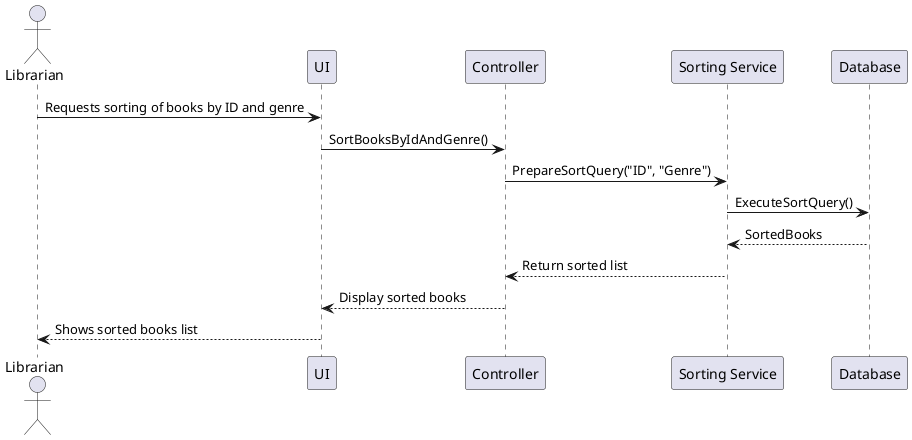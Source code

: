 @startuml
actor Librarian as librarian
participant "UI" as ui
participant "Controller" as controller
participant "Sorting Service" as sortingService
participant "Database" as database

librarian -> ui : Requests sorting of books by ID and genre
ui -> controller : SortBooksByIdAndGenre()
controller -> sortingService : PrepareSortQuery("ID", "Genre")
sortingService -> database : ExecuteSortQuery()
database --> sortingService : SortedBooks
sortingService --> controller : Return sorted list
controller --> ui : Display sorted books
ui --> librarian : Shows sorted books list
@enduml